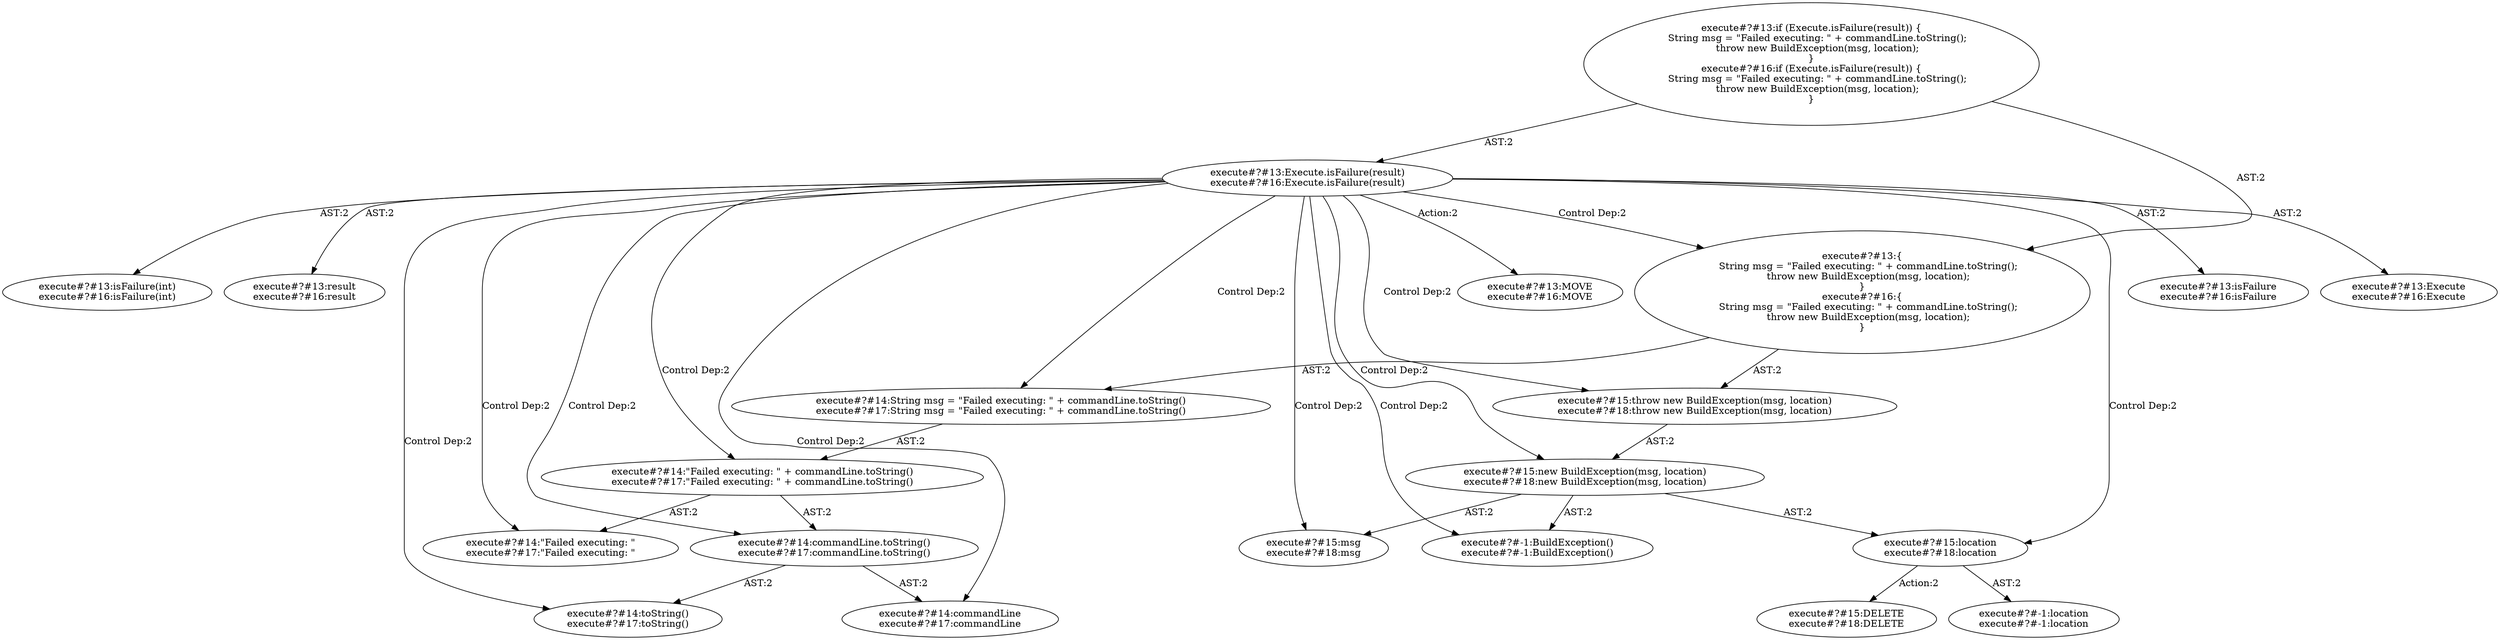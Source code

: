 digraph "Pattern" {
0 [label="execute#?#15:DELETE
execute#?#18:DELETE" shape=ellipse]
1 [label="execute#?#15:location
execute#?#18:location" shape=ellipse]
2 [label="execute#?#13:Execute.isFailure(result)
execute#?#16:Execute.isFailure(result)" shape=ellipse]
3 [label="execute#?#13:if (Execute.isFailure(result)) \{
    String msg = \"Failed executing: \" + commandLine.toString();
    throw new BuildException(msg, location);
\}
execute#?#16:if (Execute.isFailure(result)) \{
    String msg = \"Failed executing: \" + commandLine.toString();
    throw new BuildException(msg, location);
\}" shape=ellipse]
4 [label="execute#?#13:isFailure
execute#?#16:isFailure" shape=ellipse]
5 [label="execute#?#13:Execute
execute#?#16:Execute" shape=ellipse]
6 [label="execute#?#13:isFailure(int)
execute#?#16:isFailure(int)" shape=ellipse]
7 [label="execute#?#13:result
execute#?#16:result" shape=ellipse]
8 [label="execute#?#13:\{
    String msg = \"Failed executing: \" + commandLine.toString();
    throw new BuildException(msg, location);
\}
execute#?#16:\{
    String msg = \"Failed executing: \" + commandLine.toString();
    throw new BuildException(msg, location);
\}" shape=ellipse]
9 [label="execute#?#14:String msg = \"Failed executing: \" + commandLine.toString()
execute#?#17:String msg = \"Failed executing: \" + commandLine.toString()" shape=ellipse]
10 [label="execute#?#14:\"Failed executing: \" + commandLine.toString()
execute#?#17:\"Failed executing: \" + commandLine.toString()" shape=ellipse]
11 [label="execute#?#14:\"Failed executing: \"
execute#?#17:\"Failed executing: \"" shape=ellipse]
12 [label="execute#?#14:commandLine.toString()
execute#?#17:commandLine.toString()" shape=ellipse]
13 [label="execute#?#14:toString()
execute#?#17:toString()" shape=ellipse]
14 [label="execute#?#14:commandLine
execute#?#17:commandLine" shape=ellipse]
15 [label="execute#?#15:throw new BuildException(msg, location)
execute#?#18:throw new BuildException(msg, location)" shape=ellipse]
16 [label="execute#?#15:new BuildException(msg, location)
execute#?#18:new BuildException(msg, location)" shape=ellipse]
17 [label="execute#?#-1:BuildException()
execute#?#-1:BuildException()" shape=ellipse]
18 [label="execute#?#15:msg
execute#?#18:msg" shape=ellipse]
19 [label="execute#?#13:MOVE
execute#?#16:MOVE" shape=ellipse]
20 [label="execute#?#-1:location
execute#?#-1:location" shape=ellipse]
1 -> 0 [label="Action:2"];
1 -> 20 [label="AST:2"];
2 -> 1 [label="Control Dep:2"];
2 -> 4 [label="AST:2"];
2 -> 5 [label="AST:2"];
2 -> 6 [label="AST:2"];
2 -> 7 [label="AST:2"];
2 -> 8 [label="Control Dep:2"];
2 -> 9 [label="Control Dep:2"];
2 -> 10 [label="Control Dep:2"];
2 -> 11 [label="Control Dep:2"];
2 -> 12 [label="Control Dep:2"];
2 -> 13 [label="Control Dep:2"];
2 -> 14 [label="Control Dep:2"];
2 -> 15 [label="Control Dep:2"];
2 -> 16 [label="Control Dep:2"];
2 -> 17 [label="Control Dep:2"];
2 -> 18 [label="Control Dep:2"];
2 -> 19 [label="Action:2"];
3 -> 2 [label="AST:2"];
3 -> 8 [label="AST:2"];
8 -> 9 [label="AST:2"];
8 -> 15 [label="AST:2"];
9 -> 10 [label="AST:2"];
10 -> 11 [label="AST:2"];
10 -> 12 [label="AST:2"];
12 -> 14 [label="AST:2"];
12 -> 13 [label="AST:2"];
15 -> 16 [label="AST:2"];
16 -> 1 [label="AST:2"];
16 -> 17 [label="AST:2"];
16 -> 18 [label="AST:2"];
}